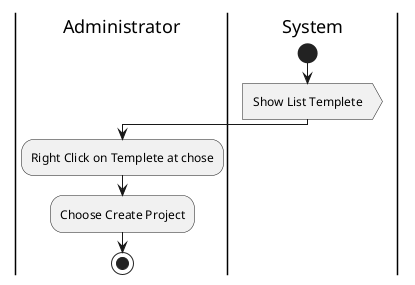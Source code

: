 @startuml
|Administrator|
|System|
start
|System|
:Show List Templete>
|Administrator|
:Right Click on Templete at chose;
:Choose Create Project;
stop
@enduml